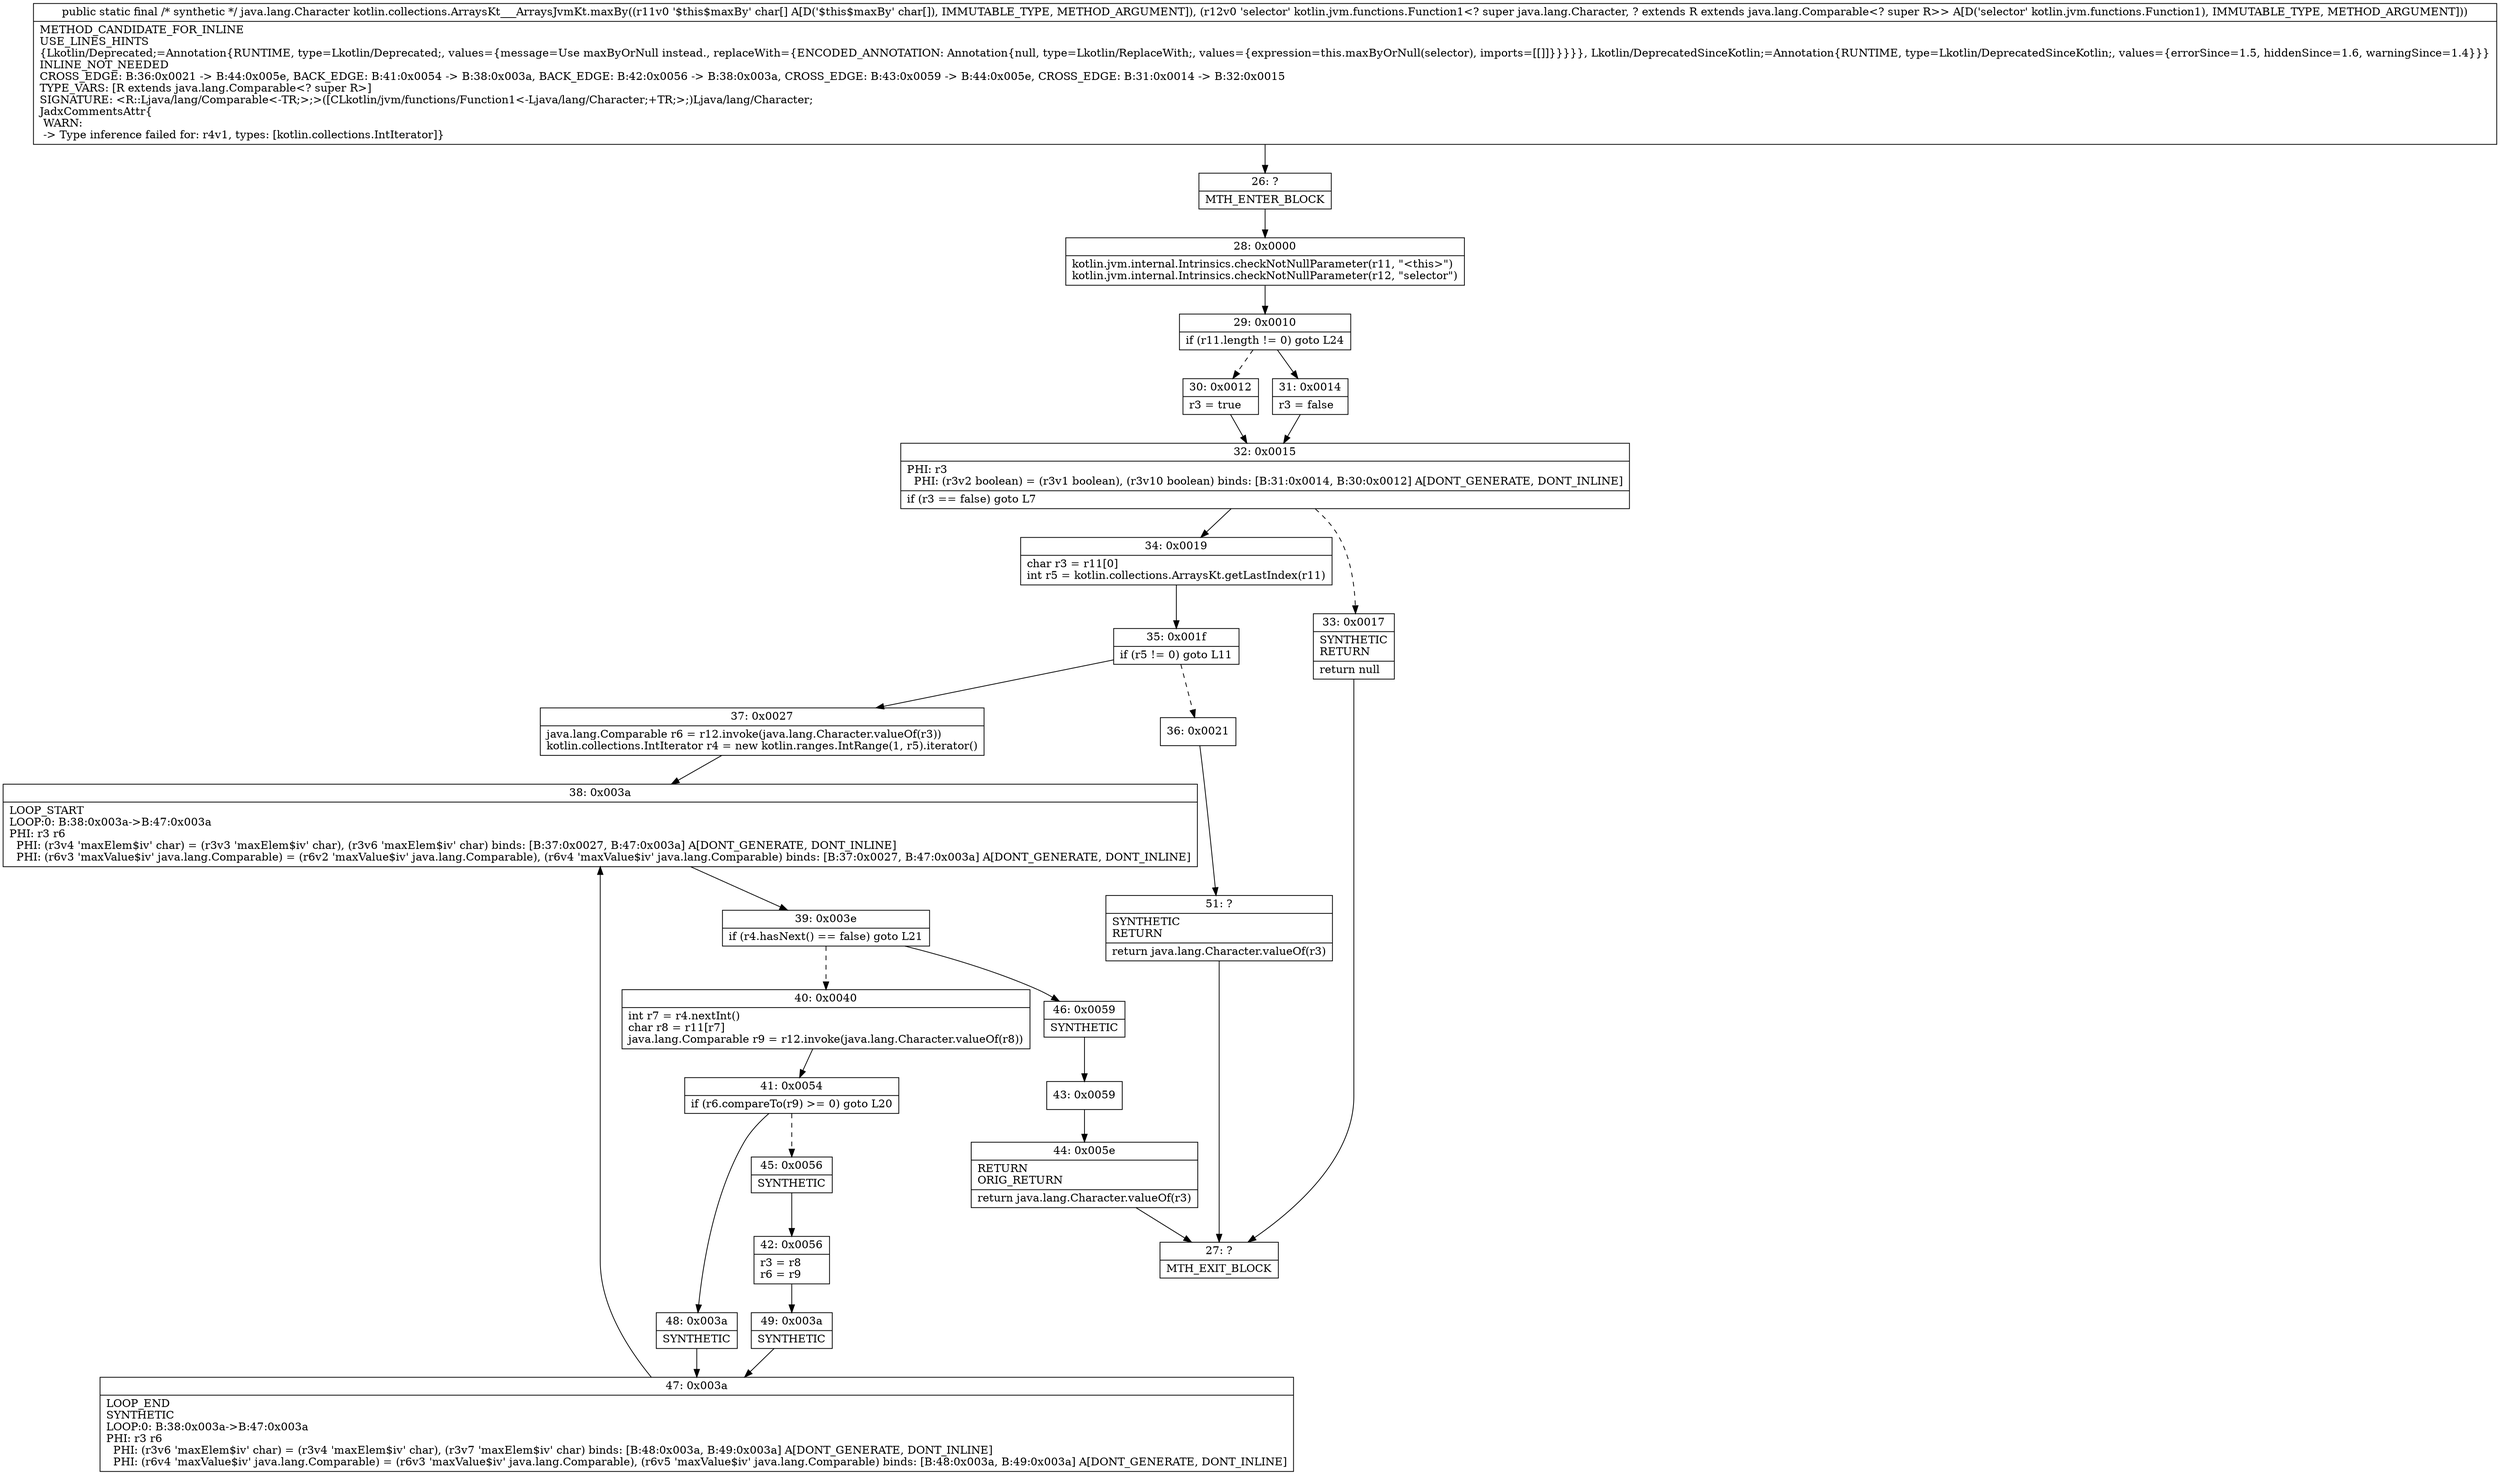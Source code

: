 digraph "CFG forkotlin.collections.ArraysKt___ArraysJvmKt.maxBy([CLkotlin\/jvm\/functions\/Function1;)Ljava\/lang\/Character;" {
Node_26 [shape=record,label="{26\:\ ?|MTH_ENTER_BLOCK\l}"];
Node_28 [shape=record,label="{28\:\ 0x0000|kotlin.jvm.internal.Intrinsics.checkNotNullParameter(r11, \"\<this\>\")\lkotlin.jvm.internal.Intrinsics.checkNotNullParameter(r12, \"selector\")\l}"];
Node_29 [shape=record,label="{29\:\ 0x0010|if (r11.length != 0) goto L24\l}"];
Node_30 [shape=record,label="{30\:\ 0x0012|r3 = true\l}"];
Node_32 [shape=record,label="{32\:\ 0x0015|PHI: r3 \l  PHI: (r3v2 boolean) = (r3v1 boolean), (r3v10 boolean) binds: [B:31:0x0014, B:30:0x0012] A[DONT_GENERATE, DONT_INLINE]\l|if (r3 == false) goto L7\l}"];
Node_33 [shape=record,label="{33\:\ 0x0017|SYNTHETIC\lRETURN\l|return null\l}"];
Node_27 [shape=record,label="{27\:\ ?|MTH_EXIT_BLOCK\l}"];
Node_34 [shape=record,label="{34\:\ 0x0019|char r3 = r11[0]\lint r5 = kotlin.collections.ArraysKt.getLastIndex(r11)\l}"];
Node_35 [shape=record,label="{35\:\ 0x001f|if (r5 != 0) goto L11\l}"];
Node_36 [shape=record,label="{36\:\ 0x0021}"];
Node_51 [shape=record,label="{51\:\ ?|SYNTHETIC\lRETURN\l|return java.lang.Character.valueOf(r3)\l}"];
Node_37 [shape=record,label="{37\:\ 0x0027|java.lang.Comparable r6 = r12.invoke(java.lang.Character.valueOf(r3))\lkotlin.collections.IntIterator r4 = new kotlin.ranges.IntRange(1, r5).iterator()\l}"];
Node_38 [shape=record,label="{38\:\ 0x003a|LOOP_START\lLOOP:0: B:38:0x003a\-\>B:47:0x003a\lPHI: r3 r6 \l  PHI: (r3v4 'maxElem$iv' char) = (r3v3 'maxElem$iv' char), (r3v6 'maxElem$iv' char) binds: [B:37:0x0027, B:47:0x003a] A[DONT_GENERATE, DONT_INLINE]\l  PHI: (r6v3 'maxValue$iv' java.lang.Comparable) = (r6v2 'maxValue$iv' java.lang.Comparable), (r6v4 'maxValue$iv' java.lang.Comparable) binds: [B:37:0x0027, B:47:0x003a] A[DONT_GENERATE, DONT_INLINE]\l}"];
Node_39 [shape=record,label="{39\:\ 0x003e|if (r4.hasNext() == false) goto L21\l}"];
Node_40 [shape=record,label="{40\:\ 0x0040|int r7 = r4.nextInt()\lchar r8 = r11[r7]\ljava.lang.Comparable r9 = r12.invoke(java.lang.Character.valueOf(r8))\l}"];
Node_41 [shape=record,label="{41\:\ 0x0054|if (r6.compareTo(r9) \>= 0) goto L20\l}"];
Node_45 [shape=record,label="{45\:\ 0x0056|SYNTHETIC\l}"];
Node_42 [shape=record,label="{42\:\ 0x0056|r3 = r8\lr6 = r9\l}"];
Node_49 [shape=record,label="{49\:\ 0x003a|SYNTHETIC\l}"];
Node_47 [shape=record,label="{47\:\ 0x003a|LOOP_END\lSYNTHETIC\lLOOP:0: B:38:0x003a\-\>B:47:0x003a\lPHI: r3 r6 \l  PHI: (r3v6 'maxElem$iv' char) = (r3v4 'maxElem$iv' char), (r3v7 'maxElem$iv' char) binds: [B:48:0x003a, B:49:0x003a] A[DONT_GENERATE, DONT_INLINE]\l  PHI: (r6v4 'maxValue$iv' java.lang.Comparable) = (r6v3 'maxValue$iv' java.lang.Comparable), (r6v5 'maxValue$iv' java.lang.Comparable) binds: [B:48:0x003a, B:49:0x003a] A[DONT_GENERATE, DONT_INLINE]\l}"];
Node_48 [shape=record,label="{48\:\ 0x003a|SYNTHETIC\l}"];
Node_46 [shape=record,label="{46\:\ 0x0059|SYNTHETIC\l}"];
Node_43 [shape=record,label="{43\:\ 0x0059}"];
Node_44 [shape=record,label="{44\:\ 0x005e|RETURN\lORIG_RETURN\l|return java.lang.Character.valueOf(r3)\l}"];
Node_31 [shape=record,label="{31\:\ 0x0014|r3 = false\l}"];
MethodNode[shape=record,label="{public static final \/* synthetic *\/ java.lang.Character kotlin.collections.ArraysKt___ArraysJvmKt.maxBy((r11v0 '$this$maxBy' char[] A[D('$this$maxBy' char[]), IMMUTABLE_TYPE, METHOD_ARGUMENT]), (r12v0 'selector' kotlin.jvm.functions.Function1\<? super java.lang.Character, ? extends R extends java.lang.Comparable\<? super R\>\> A[D('selector' kotlin.jvm.functions.Function1), IMMUTABLE_TYPE, METHOD_ARGUMENT]))  | METHOD_CANDIDATE_FOR_INLINE\lUSE_LINES_HINTS\l\{Lkotlin\/Deprecated;=Annotation\{RUNTIME, type=Lkotlin\/Deprecated;, values=\{message=Use maxByOrNull instead., replaceWith=\{ENCODED_ANNOTATION: Annotation\{null, type=Lkotlin\/ReplaceWith;, values=\{expression=this.maxByOrNull(selector), imports=[[]]\}\}\}\}\}, Lkotlin\/DeprecatedSinceKotlin;=Annotation\{RUNTIME, type=Lkotlin\/DeprecatedSinceKotlin;, values=\{errorSince=1.5, hiddenSince=1.6, warningSince=1.4\}\}\}\lINLINE_NOT_NEEDED\lCROSS_EDGE: B:36:0x0021 \-\> B:44:0x005e, BACK_EDGE: B:41:0x0054 \-\> B:38:0x003a, BACK_EDGE: B:42:0x0056 \-\> B:38:0x003a, CROSS_EDGE: B:43:0x0059 \-\> B:44:0x005e, CROSS_EDGE: B:31:0x0014 \-\> B:32:0x0015\lTYPE_VARS: [R extends java.lang.Comparable\<? super R\>]\lSIGNATURE: \<R::Ljava\/lang\/Comparable\<\-TR;\>;\>([CLkotlin\/jvm\/functions\/Function1\<\-Ljava\/lang\/Character;+TR;\>;)Ljava\/lang\/Character;\lJadxCommentsAttr\{\l WARN: \l \-\> Type inference failed for: r4v1, types: [kotlin.collections.IntIterator]\}\l}"];
MethodNode -> Node_26;Node_26 -> Node_28;
Node_28 -> Node_29;
Node_29 -> Node_30[style=dashed];
Node_29 -> Node_31;
Node_30 -> Node_32;
Node_32 -> Node_33[style=dashed];
Node_32 -> Node_34;
Node_33 -> Node_27;
Node_34 -> Node_35;
Node_35 -> Node_36[style=dashed];
Node_35 -> Node_37;
Node_36 -> Node_51;
Node_51 -> Node_27;
Node_37 -> Node_38;
Node_38 -> Node_39;
Node_39 -> Node_40[style=dashed];
Node_39 -> Node_46;
Node_40 -> Node_41;
Node_41 -> Node_45[style=dashed];
Node_41 -> Node_48;
Node_45 -> Node_42;
Node_42 -> Node_49;
Node_49 -> Node_47;
Node_47 -> Node_38;
Node_48 -> Node_47;
Node_46 -> Node_43;
Node_43 -> Node_44;
Node_44 -> Node_27;
Node_31 -> Node_32;
}

